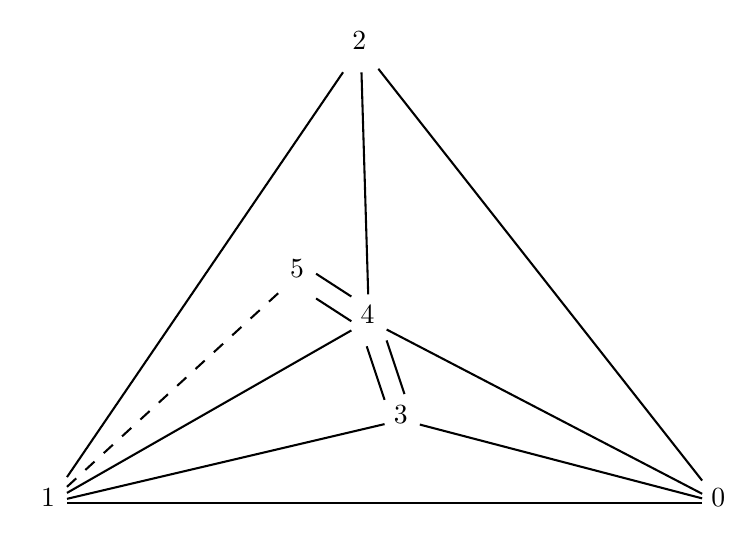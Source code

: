 

\tikzset{every picture/.style={line width=0.75pt}} %set default line width to 0.75pt        

\begin{tikzpicture}[x=0.75pt,y=0.75pt,yscale=-1,xscale=1]
%uncomment if require: \path (0,396); %set diagram left start at 0, and has height of 396


% Text Node
\draw (441,282) node [anchor=north west][inner sep=0.75pt]   [align=left] {0};
% Text Node
\draw (268,62) node [anchor=north west][inner sep=0.75pt]   [align=left] {2};
% Text Node
\draw (118,282) node [anchor=north west][inner sep=0.75pt]   [align=left] {1};
% Text Node
\draw (272,194) node [anchor=north west][inner sep=0.75pt]   [align=left] {4};
% Text Node
\draw (238,172) node [anchor=north west][inner sep=0.75pt]   [align=left] {5};
% Text Node
\draw (288,242) node [anchor=north west][inner sep=0.75pt]   [align=left] {3};
% Connection
\draw    (132,278.03) -- (265,82.97) ;
% Connection
\draw    (282,81.31) -- (438,279.69) ;
% Connection
\draw    (438,290.5) -- (132,290.5) ;
% Connection
\draw    (285,240.81) -- (276.4,215) ;
% Connection
\draw    (269,202.96) -- (252,191.96) ;
% Connection
\draw    (438,288.28) -- (302,252.72) ;
% Connection
\draw    (438,286.07) -- (286,206.93) ;
% Connection
\draw    (273.88,83) -- (277.12,190) ;
% Connection
\draw    (132,285.64) -- (269,207.36) ;
% Connection
\draw    (132,288.5) -- (285,252.5) ;
% Connection
\draw  [dash pattern={on 4.5pt off 4.5pt}]  (132,282.71) -- (235,188.29) ;
% Connection
\draw    (252,180.04) -- (269,191.04) ;
% Connection
\draw    (286,212.19) -- (294.6,238) ;

\end{tikzpicture}
